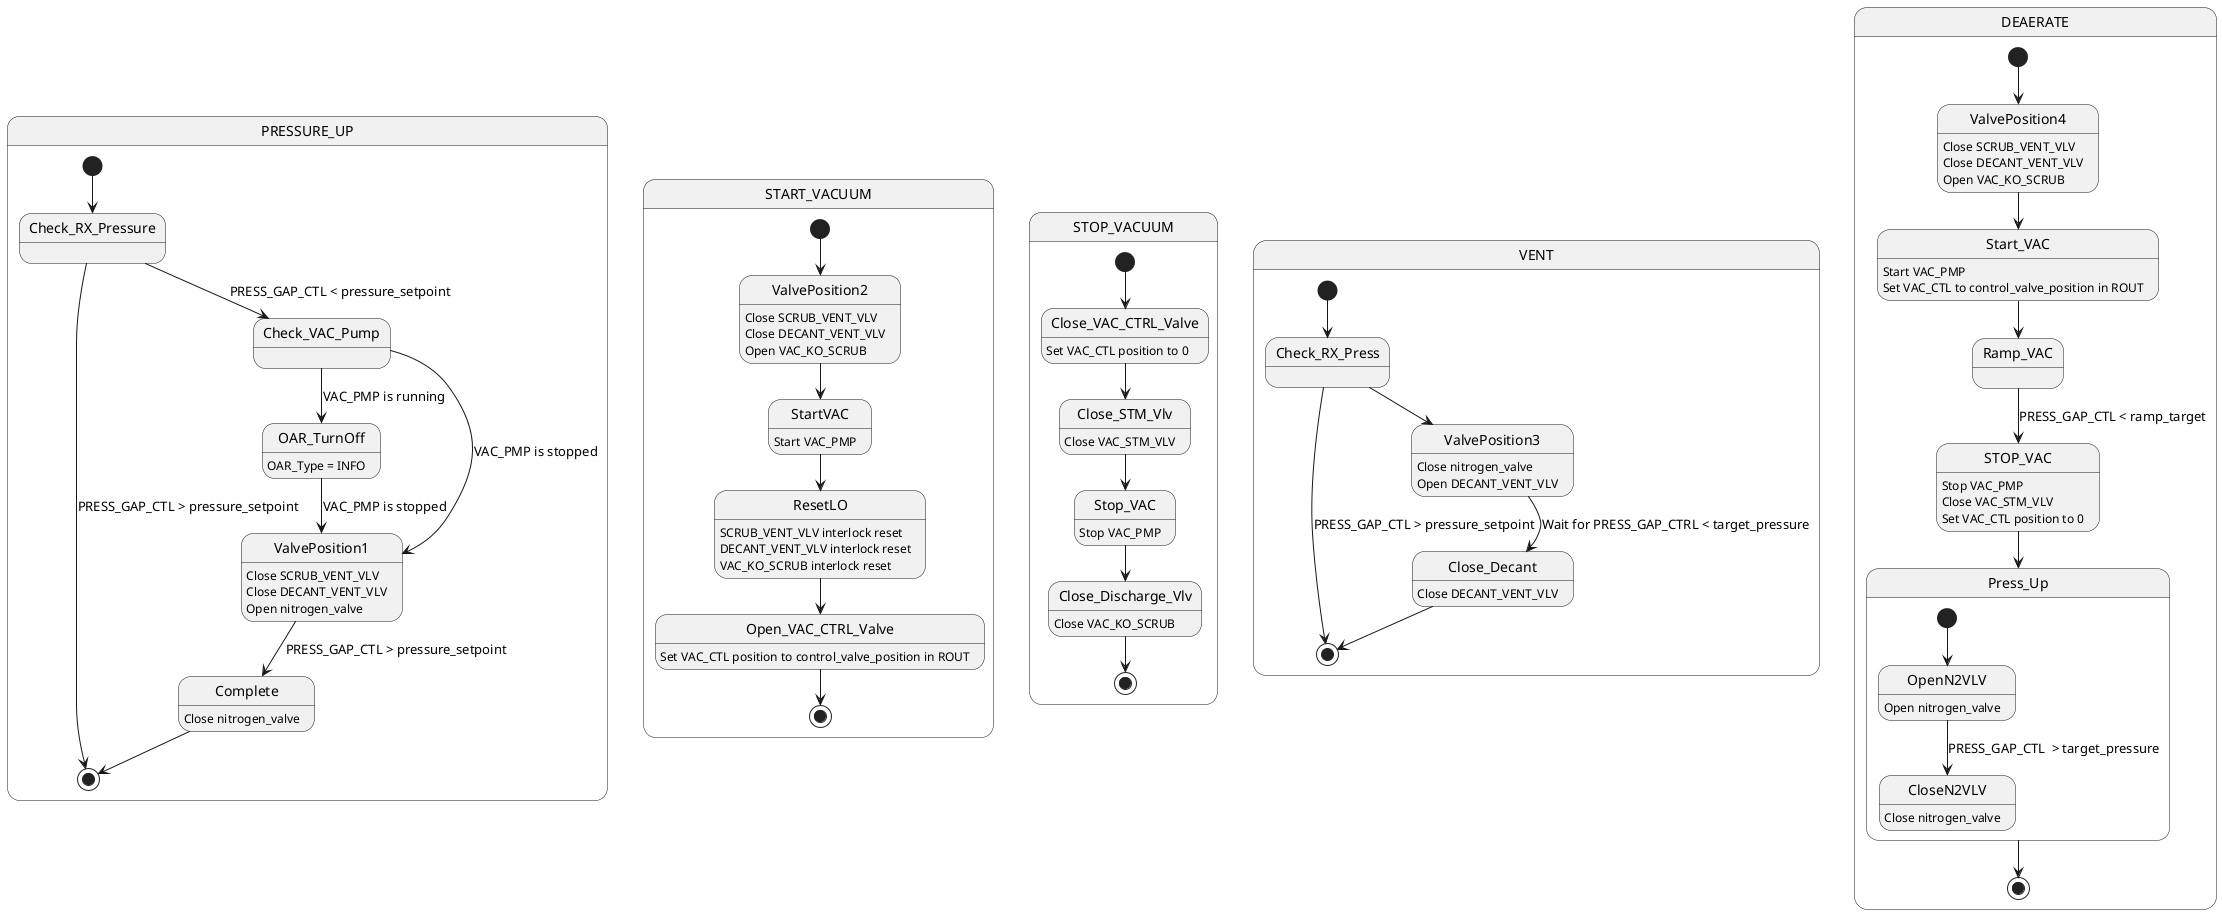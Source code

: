 !include  Definitions/S_EMC_PRESS_CND/R1-PRES-EM.puml
!include  Definitions/S_EMC_PRESS_CND/R4-PRES-EM.puml

@startuml

state PRESSURE_UP {

[*] --> Check_RX_Pressure
Check_RX_Pressure --> [*]: PRESS_GAP_CTL > pressure_setpoint
Check_RX_Pressure --> Check_VAC_Pump: PRESS_GAP_CTL < pressure_setpoint

Check_VAC_Pump --> OAR_TurnOff: VAC_PMP is running
Check_VAC_Pump --> ValvePosition1: VAC_PMP is stopped

OAR_TurnOff: OAR_Type = INFO
OAR_TurnOff --> ValvePosition1: VAC_PMP is stopped

ValvePosition1: Close SCRUB_VENT_VLV
ValvePosition1: Close DECANT_VENT_VLV
ValvePosition1: Open nitrogen_valve

ValvePosition1 --> Complete: PRESS_GAP_CTL > pressure_setpoint
Complete: Close nitrogen_valve

Complete --> [*]

}


state START_VACUUM {

[*] --> ValvePosition2
ValvePosition2: Close SCRUB_VENT_VLV
ValvePosition2: Close DECANT_VENT_VLV
ValvePosition2: Open VAC_KO_SCRUB

ValvePosition2 --> StartVAC
StartVAC: Start VAC_PMP

StartVAC --> ResetLO
ResetLO: SCRUB_VENT_VLV interlock reset
ResetLO: DECANT_VENT_VLV interlock reset
ResetLO: VAC_KO_SCRUB interlock reset

ResetLO --> Open_VAC_CTRL_Valve

Open_VAC_CTRL_Valve: Set VAC_CTL position to control_valve_position in ROUT

Open_VAC_CTRL_Valve --> [*]

}

state STOP_VACUUM {

[*] --> Close_VAC_CTRL_Valve
Close_VAC_CTRL_Valve: Set VAC_CTL position to 0

Close_VAC_CTRL_Valve --> Close_STM_Vlv
Close_STM_Vlv: Close VAC_STM_VLV

Close_STM_Vlv --> Stop_VAC
Stop_VAC: Stop VAC_PMP

Stop_VAC --> Close_Discharge_Vlv
Close_Discharge_Vlv: Close VAC_KO_SCRUB

Close_Discharge_Vlv --> [*]

}

state VENT {

[*] --> Check_RX_Press

Check_RX_Press --> [*]: PRESS_GAP_CTL > pressure_setpoint
Check_RX_Press --> ValvePosition3

ValvePosition3: Close nitrogen_valve
ValvePosition3: Open DECANT_VENT_VLV

ValvePosition3 --> Close_Decant: Wait for PRESS_GAP_CTRL < target_pressure

Close_Decant: Close DECANT_VENT_VLV

Close_Decant --> [*]

}

state DEAERATE {

[*] --> ValvePosition4
ValvePosition4: Close SCRUB_VENT_VLV
ValvePosition4: Close DECANT_VENT_VLV
ValvePosition4: Open VAC_KO_SCRUB

ValvePosition4 --> Start_VAC
Start_VAC: Start VAC_PMP
Start_VAC: Set VAC_CTL to control_valve_position in ROUT

Start_VAC --> Ramp_VAC

Ramp_VAC --> STOP_VAC: PRESS_GAP_CTL < ramp_target
STOP_VAC: Stop VAC_PMP
STOP_VAC: Close VAC_STM_VLV
STOP_VAC: Set VAC_CTL position to 0

STOP_VAC --> Press_Up

state Press_Up {

[*] --> OpenN2VLV
OpenN2VLV: Open nitrogen_valve

OpenN2VLV --> CloseN2VLV: PRESS_GAP_CTL  > target_pressure

CloseN2VLV: Close nitrogen_valve


}

Press_Up --> [*]

}

@enduml